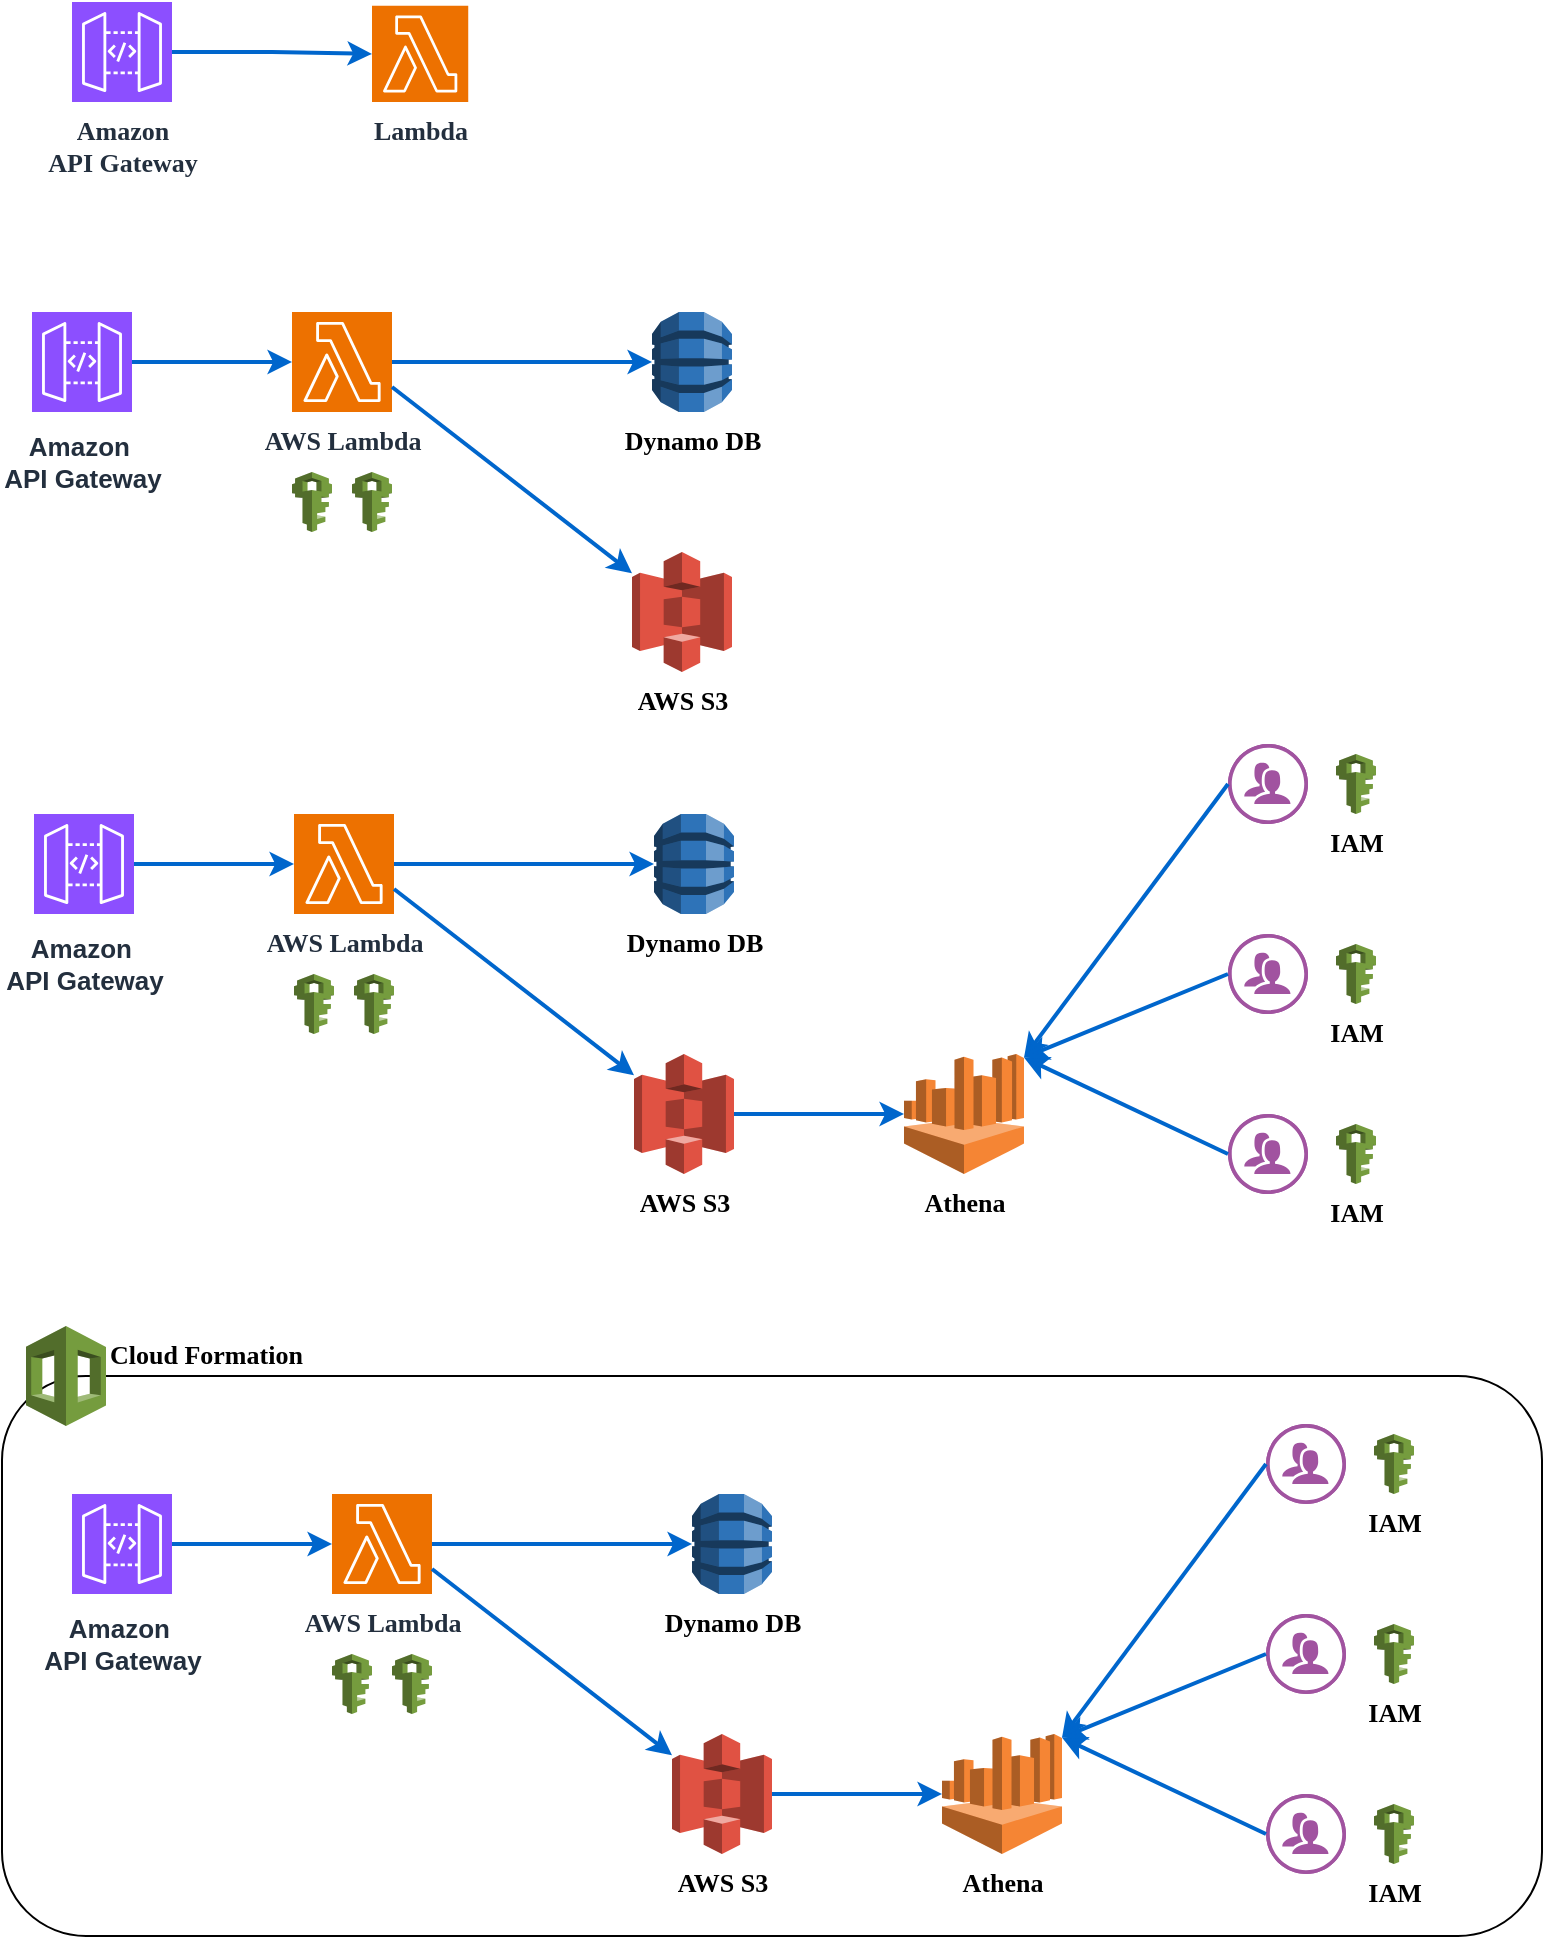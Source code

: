 <mxfile version="26.0.16">
  <diagram name="AWS - Cloud Fomrmation" id="aZEKCqolhBAyi9wqwAzr">
    <mxGraphModel dx="1308" dy="858" grid="1" gridSize="10" guides="1" tooltips="1" connect="1" arrows="1" fold="1" page="1" pageScale="1" pageWidth="850" pageHeight="1100" math="0" shadow="0">
      <root>
        <mxCell id="0" />
        <mxCell id="1" parent="0" />
        <mxCell id="V_hFDK-3DVVq3nH4Hdd5-1" value="Amazon&lt;div&gt;API Gateway&lt;/div&gt;" style="sketch=0;points=[[0,0,0],[0.25,0,0],[0.5,0,0],[0.75,0,0],[1,0,0],[0,1,0],[0.25,1,0],[0.5,1,0],[0.75,1,0],[1,1,0],[0,0.25,0],[0,0.5,0],[0,0.75,0],[1,0.25,0],[1,0.5,0],[1,0.75,0]];outlineConnect=0;fontColor=#232F3E;fillColor=#8C4FFF;strokeColor=#ffffff;dashed=0;verticalLabelPosition=bottom;verticalAlign=top;align=center;html=1;fontSize=13;fontStyle=1;aspect=fixed;shape=mxgraph.aws4.resourceIcon;resIcon=mxgraph.aws4.api_gateway;fontFamily=Verdana;" vertex="1" parent="1">
          <mxGeometry x="75" y="70" width="50" height="50" as="geometry" />
        </mxCell>
        <mxCell id="V_hFDK-3DVVq3nH4Hdd5-2" value="Lambda" style="sketch=0;points=[[0,0,0],[0.25,0,0],[0.5,0,0],[0.75,0,0],[1,0,0],[0,1,0],[0.25,1,0],[0.5,1,0],[0.75,1,0],[1,1,0],[0,0.25,0],[0,0.5,0],[0,0.75,0],[1,0.25,0],[1,0.5,0],[1,0.75,0]];outlineConnect=0;fontColor=#232F3E;fillColor=#ED7100;strokeColor=#ffffff;dashed=0;verticalLabelPosition=bottom;verticalAlign=top;align=center;html=1;fontSize=13;fontStyle=1;aspect=fixed;shape=mxgraph.aws4.resourceIcon;resIcon=mxgraph.aws4.lambda;fontFamily=Verdana;" vertex="1" parent="1">
          <mxGeometry x="225" y="71.88" width="48.12" height="48.12" as="geometry" />
        </mxCell>
        <mxCell id="V_hFDK-3DVVq3nH4Hdd5-3" style="edgeStyle=orthogonalEdgeStyle;rounded=0;orthogonalLoop=1;jettySize=auto;html=1;exitX=1;exitY=0.5;exitDx=0;exitDy=0;exitPerimeter=0;entryX=0;entryY=0.5;entryDx=0;entryDy=0;entryPerimeter=0;strokeColor=light-dark(#0066CC,#EDEDED);strokeWidth=2;" edge="1" parent="1" source="V_hFDK-3DVVq3nH4Hdd5-1" target="V_hFDK-3DVVq3nH4Hdd5-2">
          <mxGeometry relative="1" as="geometry" />
        </mxCell>
        <mxCell id="V_hFDK-3DVVq3nH4Hdd5-4" style="edgeStyle=orthogonalEdgeStyle;rounded=0;orthogonalLoop=1;jettySize=auto;html=1;exitX=1;exitY=0.5;exitDx=0;exitDy=0;exitPerimeter=0;fontColor=#FF8000;labelBackgroundColor=none;strokeColor=light-dark(#0066CC,#EDEDED);strokeWidth=2;" edge="1" parent="1" source="V_hFDK-3DVVq3nH4Hdd5-5" target="V_hFDK-3DVVq3nH4Hdd5-6">
          <mxGeometry relative="1" as="geometry" />
        </mxCell>
        <mxCell id="V_hFDK-3DVVq3nH4Hdd5-5" value="&lt;h4&gt;&lt;font style=&quot;font-size: 13px;&quot;&gt;Amazon&amp;nbsp;&lt;br&gt;&lt;span style=&quot;background-color: transparent; color: light-dark(rgb(35, 47, 62), rgb(189, 199, 212));&quot;&gt;&lt;font style=&quot;&quot;&gt;API Gateway&lt;/font&gt;&lt;/span&gt;&lt;/font&gt;&lt;/h4&gt;" style="sketch=0;points=[[0,0,0],[0.25,0,0],[0.5,0,0],[0.75,0,0],[1,0,0],[0,1,0],[0.25,1,0],[0.5,1,0],[0.75,1,0],[1,1,0],[0,0.25,0],[0,0.5,0],[0,0.75,0],[1,0.25,0],[1,0.5,0],[1,0.75,0]];outlineConnect=0;fontColor=#232F3E;fillColor=#8C4FFF;strokeColor=#ffffff;dashed=0;verticalLabelPosition=bottom;verticalAlign=middle;align=center;html=1;fontSize=12;fontStyle=0;aspect=fixed;shape=mxgraph.aws4.resourceIcon;resIcon=mxgraph.aws4.api_gateway;" vertex="1" parent="1">
          <mxGeometry x="56" y="476" width="50" height="50" as="geometry" />
        </mxCell>
        <mxCell id="V_hFDK-3DVVq3nH4Hdd5-6" value="AWS Lambda" style="sketch=0;points=[[0,0,0],[0.25,0,0],[0.5,0,0],[0.75,0,0],[1,0,0],[0,1,0],[0.25,1,0],[0.5,1,0],[0.75,1,0],[1,1,0],[0,0.25,0],[0,0.5,0],[0,0.75,0],[1,0.25,0],[1,0.5,0],[1,0.75,0]];outlineConnect=0;fontColor=#232F3E;fillColor=#ED7100;strokeColor=#ffffff;dashed=0;verticalLabelPosition=bottom;verticalAlign=top;align=center;html=1;fontSize=13;fontStyle=1;aspect=fixed;shape=mxgraph.aws4.resourceIcon;resIcon=mxgraph.aws4.lambda;fontFamily=Verdana;" vertex="1" parent="1">
          <mxGeometry x="186" y="476" width="50" height="50" as="geometry" />
        </mxCell>
        <mxCell id="V_hFDK-3DVVq3nH4Hdd5-7" value="Dynamo DB" style="outlineConnect=0;dashed=0;verticalLabelPosition=bottom;verticalAlign=top;align=center;html=1;shape=mxgraph.aws3.dynamo_db;fillColor=#2E73B8;gradientColor=none;fontSize=13;fontFamily=Verdana;fontStyle=1" vertex="1" parent="1">
          <mxGeometry x="366" y="476" width="40" height="50" as="geometry" />
        </mxCell>
        <mxCell id="V_hFDK-3DVVq3nH4Hdd5-8" style="edgeStyle=orthogonalEdgeStyle;rounded=0;orthogonalLoop=1;jettySize=auto;html=1;exitX=1;exitY=0.5;exitDx=0;exitDy=0;exitPerimeter=0;strokeColor=light-dark(#0066CC,#EDEDED);strokeWidth=2;" edge="1" parent="1" source="V_hFDK-3DVVq3nH4Hdd5-9" target="V_hFDK-3DVVq3nH4Hdd5-12">
          <mxGeometry relative="1" as="geometry" />
        </mxCell>
        <mxCell id="V_hFDK-3DVVq3nH4Hdd5-9" value="AWS S3" style="outlineConnect=0;dashed=0;verticalLabelPosition=bottom;verticalAlign=top;align=center;html=1;shape=mxgraph.aws3.s3;fillColor=#E05243;gradientColor=none;fontSize=13;fontFamily=Verdana;fontStyle=1" vertex="1" parent="1">
          <mxGeometry x="356" y="596" width="50" height="60" as="geometry" />
        </mxCell>
        <mxCell id="V_hFDK-3DVVq3nH4Hdd5-10" style="edgeStyle=orthogonalEdgeStyle;rounded=0;orthogonalLoop=1;jettySize=auto;html=1;exitX=1;exitY=0.5;exitDx=0;exitDy=0;exitPerimeter=0;entryX=0;entryY=0.5;entryDx=0;entryDy=0;entryPerimeter=0;fontColor=#0066CC;strokeColor=light-dark(#0066CC,#EDEDED);strokeWidth=2;" edge="1" parent="1" source="V_hFDK-3DVVq3nH4Hdd5-6" target="V_hFDK-3DVVq3nH4Hdd5-7">
          <mxGeometry relative="1" as="geometry" />
        </mxCell>
        <mxCell id="V_hFDK-3DVVq3nH4Hdd5-11" value="" style="endArrow=classic;html=1;rounded=0;exitX=1;exitY=0.75;exitDx=0;exitDy=0;exitPerimeter=0;fontColor=#0066CC;strokeColor=light-dark(#0066CC,#EDEDED);strokeWidth=2;" edge="1" parent="1" source="V_hFDK-3DVVq3nH4Hdd5-6" target="V_hFDK-3DVVq3nH4Hdd5-9">
          <mxGeometry width="50" height="50" relative="1" as="geometry">
            <mxPoint x="366" y="856" as="sourcePoint" />
            <mxPoint x="416" y="806" as="targetPoint" />
          </mxGeometry>
        </mxCell>
        <mxCell id="V_hFDK-3DVVq3nH4Hdd5-12" value="Athena" style="outlineConnect=0;dashed=0;verticalLabelPosition=bottom;verticalAlign=top;align=center;html=1;shape=mxgraph.aws3.athena;fillColor=#F58534;gradientColor=none;fontFamily=Verdana;fontSize=13;fontStyle=1" vertex="1" parent="1">
          <mxGeometry x="491" y="596" width="60" height="60" as="geometry" />
        </mxCell>
        <mxCell id="V_hFDK-3DVVq3nH4Hdd5-13" value="IAM" style="outlineConnect=0;dashed=0;verticalLabelPosition=bottom;verticalAlign=top;align=center;html=1;shape=mxgraph.aws3.iam;fillColor=#759C3E;gradientColor=none;fontFamily=Verdana;fontSize=13;fontStyle=1" vertex="1" parent="1">
          <mxGeometry x="707" y="446" width="20" height="30" as="geometry" />
        </mxCell>
        <mxCell id="V_hFDK-3DVVq3nH4Hdd5-14" value="" style="verticalLabelPosition=bottom;sketch=0;html=1;fillColor=#A153A0;strokeColor=#ffffff;verticalAlign=top;align=center;points=[[0,0.5,0],[0.125,0.25,0],[0.25,0,0],[0.5,0,0],[0.75,0,0],[0.875,0.25,0],[1,0.5,0],[0.875,0.75,0],[0.75,1,0],[0.5,1,0],[0.125,0.75,0]];pointerEvents=1;shape=mxgraph.cisco_safe.compositeIcon;bgIcon=ellipse;resIcon=mxgraph.cisco_safe.design.users;" vertex="1" parent="1">
          <mxGeometry x="653" y="441" width="40" height="40" as="geometry" />
        </mxCell>
        <mxCell id="V_hFDK-3DVVq3nH4Hdd5-15" value="IAM" style="outlineConnect=0;dashed=0;verticalLabelPosition=bottom;verticalAlign=top;align=center;html=1;shape=mxgraph.aws3.iam;fillColor=#759C3E;gradientColor=none;fontFamily=Verdana;fontSize=13;fontStyle=1" vertex="1" parent="1">
          <mxGeometry x="707" y="541" width="20" height="30" as="geometry" />
        </mxCell>
        <mxCell id="V_hFDK-3DVVq3nH4Hdd5-16" value="" style="verticalLabelPosition=bottom;sketch=0;html=1;fillColor=#A153A0;strokeColor=#ffffff;verticalAlign=top;align=center;points=[[0,0.5,0],[0.125,0.25,0],[0.25,0,0],[0.5,0,0],[0.75,0,0],[0.875,0.25,0],[1,0.5,0],[0.875,0.75,0],[0.75,1,0],[0.5,1,0],[0.125,0.75,0]];pointerEvents=1;shape=mxgraph.cisco_safe.compositeIcon;bgIcon=ellipse;resIcon=mxgraph.cisco_safe.design.users;" vertex="1" parent="1">
          <mxGeometry x="653" y="536" width="40" height="40" as="geometry" />
        </mxCell>
        <mxCell id="V_hFDK-3DVVq3nH4Hdd5-17" value="IAM" style="outlineConnect=0;dashed=0;verticalLabelPosition=bottom;verticalAlign=top;align=center;html=1;shape=mxgraph.aws3.iam;fillColor=#759C3E;gradientColor=none;fontFamily=Verdana;fontSize=13;fontStyle=1" vertex="1" parent="1">
          <mxGeometry x="707" y="631" width="20" height="30" as="geometry" />
        </mxCell>
        <mxCell id="V_hFDK-3DVVq3nH4Hdd5-18" value="" style="verticalLabelPosition=bottom;sketch=0;html=1;fillColor=#A153A0;strokeColor=#ffffff;verticalAlign=top;align=center;points=[[0,0.5,0],[0.125,0.25,0],[0.25,0,0],[0.5,0,0],[0.75,0,0],[0.875,0.25,0],[1,0.5,0],[0.875,0.75,0],[0.75,1,0],[0.5,1,0],[0.125,0.75,0]];pointerEvents=1;shape=mxgraph.cisco_safe.compositeIcon;bgIcon=ellipse;resIcon=mxgraph.cisco_safe.design.users;" vertex="1" parent="1">
          <mxGeometry x="653" y="626" width="40" height="40" as="geometry" />
        </mxCell>
        <mxCell id="V_hFDK-3DVVq3nH4Hdd5-19" value="" style="endArrow=classic;html=1;rounded=0;exitX=0;exitY=0.5;exitDx=0;exitDy=0;exitPerimeter=0;fontColor=#0066CC;strokeColor=light-dark(#0066CC,#EDEDED);strokeWidth=2;entryX=1;entryY=0.03;entryDx=0;entryDy=0;entryPerimeter=0;" edge="1" parent="1" source="V_hFDK-3DVVq3nH4Hdd5-18" target="V_hFDK-3DVVq3nH4Hdd5-12">
          <mxGeometry width="50" height="50" relative="1" as="geometry">
            <mxPoint x="246" y="524" as="sourcePoint" />
            <mxPoint x="366" y="617" as="targetPoint" />
          </mxGeometry>
        </mxCell>
        <mxCell id="V_hFDK-3DVVq3nH4Hdd5-20" value="" style="endArrow=classic;html=1;rounded=0;exitX=0;exitY=0.5;exitDx=0;exitDy=0;exitPerimeter=0;fontColor=#0066CC;strokeColor=light-dark(#0066CC,#EDEDED);strokeWidth=2;entryX=1;entryY=0.03;entryDx=0;entryDy=0;entryPerimeter=0;" edge="1" parent="1" source="V_hFDK-3DVVq3nH4Hdd5-16" target="V_hFDK-3DVVq3nH4Hdd5-12">
          <mxGeometry width="50" height="50" relative="1" as="geometry">
            <mxPoint x="691" y="656" as="sourcePoint" />
            <mxPoint x="561" y="636" as="targetPoint" />
          </mxGeometry>
        </mxCell>
        <mxCell id="V_hFDK-3DVVq3nH4Hdd5-21" value="" style="endArrow=classic;html=1;rounded=0;exitX=0;exitY=0.5;exitDx=0;exitDy=0;exitPerimeter=0;fontColor=#0066CC;strokeColor=light-dark(#0066CC,#EDEDED);strokeWidth=2;entryX=1;entryY=0.03;entryDx=0;entryDy=0;entryPerimeter=0;" edge="1" parent="1" source="V_hFDK-3DVVq3nH4Hdd5-14" target="V_hFDK-3DVVq3nH4Hdd5-12">
          <mxGeometry width="50" height="50" relative="1" as="geometry">
            <mxPoint x="701" y="666" as="sourcePoint" />
            <mxPoint x="571" y="646" as="targetPoint" />
          </mxGeometry>
        </mxCell>
        <mxCell id="V_hFDK-3DVVq3nH4Hdd5-22" value="" style="outlineConnect=0;dashed=0;verticalLabelPosition=bottom;verticalAlign=top;align=center;html=1;shape=mxgraph.aws3.iam;fillColor=#759C3E;gradientColor=none;fontFamily=Verdana;fontSize=13;fontStyle=1" vertex="1" parent="1">
          <mxGeometry x="186" y="556" width="20" height="30" as="geometry" />
        </mxCell>
        <mxCell id="V_hFDK-3DVVq3nH4Hdd5-24" value="" style="rounded=1;whiteSpace=wrap;html=1;" vertex="1" parent="1">
          <mxGeometry x="40" y="757" width="770" height="280" as="geometry" />
        </mxCell>
        <mxCell id="V_hFDK-3DVVq3nH4Hdd5-23" value="" style="outlineConnect=0;dashed=0;verticalLabelPosition=bottom;verticalAlign=top;align=center;html=1;shape=mxgraph.aws3.iam;fillColor=#759C3E;gradientColor=none;fontFamily=Verdana;fontSize=13;fontStyle=1" vertex="1" parent="1">
          <mxGeometry x="216" y="556" width="20" height="30" as="geometry" />
        </mxCell>
        <mxCell id="V_hFDK-3DVVq3nH4Hdd5-25" value="Cloud Formation" style="outlineConnect=0;dashed=0;verticalLabelPosition=middle;verticalAlign=top;align=left;html=1;shape=mxgraph.aws3.cloudformation;fillColor=#759C3E;gradientColor=none;labelPosition=right;fontFamily=Verdana;fontStyle=1;fontSize=13;" vertex="1" parent="1">
          <mxGeometry x="52" y="732" width="40" height="50" as="geometry" />
        </mxCell>
        <mxCell id="V_hFDK-3DVVq3nH4Hdd5-26" style="edgeStyle=orthogonalEdgeStyle;rounded=0;orthogonalLoop=1;jettySize=auto;html=1;exitX=1;exitY=0.5;exitDx=0;exitDy=0;exitPerimeter=0;fontColor=#FF8000;labelBackgroundColor=none;strokeColor=light-dark(#0066CC,#EDEDED);strokeWidth=2;" edge="1" parent="1" source="V_hFDK-3DVVq3nH4Hdd5-27" target="V_hFDK-3DVVq3nH4Hdd5-28">
          <mxGeometry relative="1" as="geometry" />
        </mxCell>
        <mxCell id="V_hFDK-3DVVq3nH4Hdd5-27" value="&lt;h4&gt;&lt;font style=&quot;font-size: 13px;&quot;&gt;Amazon&amp;nbsp;&lt;br&gt;&lt;span style=&quot;background-color: transparent; color: light-dark(rgb(35, 47, 62), rgb(189, 199, 212));&quot;&gt;&lt;font style=&quot;&quot;&gt;API Gateway&lt;/font&gt;&lt;/span&gt;&lt;/font&gt;&lt;/h4&gt;" style="sketch=0;points=[[0,0,0],[0.25,0,0],[0.5,0,0],[0.75,0,0],[1,0,0],[0,1,0],[0.25,1,0],[0.5,1,0],[0.75,1,0],[1,1,0],[0,0.25,0],[0,0.5,0],[0,0.75,0],[1,0.25,0],[1,0.5,0],[1,0.75,0]];outlineConnect=0;fontColor=#232F3E;fillColor=#8C4FFF;strokeColor=#ffffff;dashed=0;verticalLabelPosition=bottom;verticalAlign=middle;align=center;html=1;fontSize=12;fontStyle=0;aspect=fixed;shape=mxgraph.aws4.resourceIcon;resIcon=mxgraph.aws4.api_gateway;" vertex="1" parent="1">
          <mxGeometry x="75" y="816" width="50" height="50" as="geometry" />
        </mxCell>
        <mxCell id="V_hFDK-3DVVq3nH4Hdd5-28" value="AWS Lambda" style="sketch=0;points=[[0,0,0],[0.25,0,0],[0.5,0,0],[0.75,0,0],[1,0,0],[0,1,0],[0.25,1,0],[0.5,1,0],[0.75,1,0],[1,1,0],[0,0.25,0],[0,0.5,0],[0,0.75,0],[1,0.25,0],[1,0.5,0],[1,0.75,0]];outlineConnect=0;fontColor=#232F3E;fillColor=#ED7100;strokeColor=#ffffff;dashed=0;verticalLabelPosition=bottom;verticalAlign=top;align=center;html=1;fontSize=13;fontStyle=1;aspect=fixed;shape=mxgraph.aws4.resourceIcon;resIcon=mxgraph.aws4.lambda;fontFamily=Verdana;" vertex="1" parent="1">
          <mxGeometry x="205" y="816" width="50" height="50" as="geometry" />
        </mxCell>
        <mxCell id="V_hFDK-3DVVq3nH4Hdd5-29" value="Dynamo DB" style="outlineConnect=0;dashed=0;verticalLabelPosition=bottom;verticalAlign=top;align=center;html=1;shape=mxgraph.aws3.dynamo_db;fillColor=#2E73B8;gradientColor=none;fontSize=13;fontFamily=Verdana;fontStyle=1" vertex="1" parent="1">
          <mxGeometry x="385" y="816" width="40" height="50" as="geometry" />
        </mxCell>
        <mxCell id="V_hFDK-3DVVq3nH4Hdd5-30" style="edgeStyle=orthogonalEdgeStyle;rounded=0;orthogonalLoop=1;jettySize=auto;html=1;exitX=1;exitY=0.5;exitDx=0;exitDy=0;exitPerimeter=0;strokeColor=light-dark(#0066CC,#EDEDED);strokeWidth=2;" edge="1" parent="1" source="V_hFDK-3DVVq3nH4Hdd5-31" target="V_hFDK-3DVVq3nH4Hdd5-34">
          <mxGeometry relative="1" as="geometry" />
        </mxCell>
        <mxCell id="V_hFDK-3DVVq3nH4Hdd5-31" value="AWS S3" style="outlineConnect=0;dashed=0;verticalLabelPosition=bottom;verticalAlign=top;align=center;html=1;shape=mxgraph.aws3.s3;fillColor=#E05243;gradientColor=none;fontSize=13;fontFamily=Verdana;fontStyle=1" vertex="1" parent="1">
          <mxGeometry x="375" y="936" width="50" height="60" as="geometry" />
        </mxCell>
        <mxCell id="V_hFDK-3DVVq3nH4Hdd5-32" style="edgeStyle=orthogonalEdgeStyle;rounded=0;orthogonalLoop=1;jettySize=auto;html=1;exitX=1;exitY=0.5;exitDx=0;exitDy=0;exitPerimeter=0;entryX=0;entryY=0.5;entryDx=0;entryDy=0;entryPerimeter=0;fontColor=#0066CC;strokeColor=light-dark(#0066CC,#EDEDED);strokeWidth=2;" edge="1" parent="1" source="V_hFDK-3DVVq3nH4Hdd5-28" target="V_hFDK-3DVVq3nH4Hdd5-29">
          <mxGeometry relative="1" as="geometry" />
        </mxCell>
        <mxCell id="V_hFDK-3DVVq3nH4Hdd5-33" value="" style="endArrow=classic;html=1;rounded=0;exitX=1;exitY=0.75;exitDx=0;exitDy=0;exitPerimeter=0;fontColor=#0066CC;strokeColor=light-dark(#0066CC,#EDEDED);strokeWidth=2;" edge="1" parent="1" source="V_hFDK-3DVVq3nH4Hdd5-28" target="V_hFDK-3DVVq3nH4Hdd5-31">
          <mxGeometry width="50" height="50" relative="1" as="geometry">
            <mxPoint x="385" y="1196" as="sourcePoint" />
            <mxPoint x="435" y="1146" as="targetPoint" />
          </mxGeometry>
        </mxCell>
        <mxCell id="V_hFDK-3DVVq3nH4Hdd5-34" value="Athena" style="outlineConnect=0;dashed=0;verticalLabelPosition=bottom;verticalAlign=top;align=center;html=1;shape=mxgraph.aws3.athena;fillColor=#F58534;gradientColor=none;fontFamily=Verdana;fontSize=13;fontStyle=1" vertex="1" parent="1">
          <mxGeometry x="510" y="936" width="60" height="60" as="geometry" />
        </mxCell>
        <mxCell id="V_hFDK-3DVVq3nH4Hdd5-35" value="IAM" style="outlineConnect=0;dashed=0;verticalLabelPosition=bottom;verticalAlign=top;align=center;html=1;shape=mxgraph.aws3.iam;fillColor=#759C3E;gradientColor=none;fontFamily=Verdana;fontSize=13;fontStyle=1" vertex="1" parent="1">
          <mxGeometry x="726" y="786" width="20" height="30" as="geometry" />
        </mxCell>
        <mxCell id="V_hFDK-3DVVq3nH4Hdd5-36" value="" style="verticalLabelPosition=bottom;sketch=0;html=1;fillColor=#A153A0;strokeColor=#ffffff;verticalAlign=top;align=center;points=[[0,0.5,0],[0.125,0.25,0],[0.25,0,0],[0.5,0,0],[0.75,0,0],[0.875,0.25,0],[1,0.5,0],[0.875,0.75,0],[0.75,1,0],[0.5,1,0],[0.125,0.75,0]];pointerEvents=1;shape=mxgraph.cisco_safe.compositeIcon;bgIcon=ellipse;resIcon=mxgraph.cisco_safe.design.users;" vertex="1" parent="1">
          <mxGeometry x="672" y="781" width="40" height="40" as="geometry" />
        </mxCell>
        <mxCell id="V_hFDK-3DVVq3nH4Hdd5-37" value="IAM" style="outlineConnect=0;dashed=0;verticalLabelPosition=bottom;verticalAlign=top;align=center;html=1;shape=mxgraph.aws3.iam;fillColor=#759C3E;gradientColor=none;fontFamily=Verdana;fontSize=13;fontStyle=1" vertex="1" parent="1">
          <mxGeometry x="726" y="881" width="20" height="30" as="geometry" />
        </mxCell>
        <mxCell id="V_hFDK-3DVVq3nH4Hdd5-38" value="" style="verticalLabelPosition=bottom;sketch=0;html=1;fillColor=#A153A0;strokeColor=#ffffff;verticalAlign=top;align=center;points=[[0,0.5,0],[0.125,0.25,0],[0.25,0,0],[0.5,0,0],[0.75,0,0],[0.875,0.25,0],[1,0.5,0],[0.875,0.75,0],[0.75,1,0],[0.5,1,0],[0.125,0.75,0]];pointerEvents=1;shape=mxgraph.cisco_safe.compositeIcon;bgIcon=ellipse;resIcon=mxgraph.cisco_safe.design.users;" vertex="1" parent="1">
          <mxGeometry x="672" y="876" width="40" height="40" as="geometry" />
        </mxCell>
        <mxCell id="V_hFDK-3DVVq3nH4Hdd5-39" value="IAM" style="outlineConnect=0;dashed=0;verticalLabelPosition=bottom;verticalAlign=top;align=center;html=1;shape=mxgraph.aws3.iam;fillColor=#759C3E;gradientColor=none;fontFamily=Verdana;fontSize=13;fontStyle=1" vertex="1" parent="1">
          <mxGeometry x="726" y="971" width="20" height="30" as="geometry" />
        </mxCell>
        <mxCell id="V_hFDK-3DVVq3nH4Hdd5-40" value="" style="verticalLabelPosition=bottom;sketch=0;html=1;fillColor=#A153A0;strokeColor=#ffffff;verticalAlign=top;align=center;points=[[0,0.5,0],[0.125,0.25,0],[0.25,0,0],[0.5,0,0],[0.75,0,0],[0.875,0.25,0],[1,0.5,0],[0.875,0.75,0],[0.75,1,0],[0.5,1,0],[0.125,0.75,0]];pointerEvents=1;shape=mxgraph.cisco_safe.compositeIcon;bgIcon=ellipse;resIcon=mxgraph.cisco_safe.design.users;" vertex="1" parent="1">
          <mxGeometry x="672" y="966" width="40" height="40" as="geometry" />
        </mxCell>
        <mxCell id="V_hFDK-3DVVq3nH4Hdd5-41" value="" style="endArrow=classic;html=1;rounded=0;exitX=0;exitY=0.5;exitDx=0;exitDy=0;exitPerimeter=0;fontColor=#0066CC;strokeColor=light-dark(#0066CC,#EDEDED);strokeWidth=2;entryX=1;entryY=0.03;entryDx=0;entryDy=0;entryPerimeter=0;" edge="1" parent="1" source="V_hFDK-3DVVq3nH4Hdd5-40" target="V_hFDK-3DVVq3nH4Hdd5-34">
          <mxGeometry width="50" height="50" relative="1" as="geometry">
            <mxPoint x="265" y="864" as="sourcePoint" />
            <mxPoint x="385" y="957" as="targetPoint" />
          </mxGeometry>
        </mxCell>
        <mxCell id="V_hFDK-3DVVq3nH4Hdd5-42" value="" style="endArrow=classic;html=1;rounded=0;exitX=0;exitY=0.5;exitDx=0;exitDy=0;exitPerimeter=0;fontColor=#0066CC;strokeColor=light-dark(#0066CC,#EDEDED);strokeWidth=2;entryX=1;entryY=0.03;entryDx=0;entryDy=0;entryPerimeter=0;" edge="1" parent="1" source="V_hFDK-3DVVq3nH4Hdd5-38" target="V_hFDK-3DVVq3nH4Hdd5-34">
          <mxGeometry width="50" height="50" relative="1" as="geometry">
            <mxPoint x="710" y="996" as="sourcePoint" />
            <mxPoint x="580" y="976" as="targetPoint" />
          </mxGeometry>
        </mxCell>
        <mxCell id="V_hFDK-3DVVq3nH4Hdd5-43" value="" style="endArrow=classic;html=1;rounded=0;exitX=0;exitY=0.5;exitDx=0;exitDy=0;exitPerimeter=0;fontColor=#0066CC;strokeColor=light-dark(#0066CC,#EDEDED);strokeWidth=2;entryX=1;entryY=0.03;entryDx=0;entryDy=0;entryPerimeter=0;" edge="1" parent="1" source="V_hFDK-3DVVq3nH4Hdd5-36" target="V_hFDK-3DVVq3nH4Hdd5-34">
          <mxGeometry width="50" height="50" relative="1" as="geometry">
            <mxPoint x="720" y="1006" as="sourcePoint" />
            <mxPoint x="590" y="986" as="targetPoint" />
          </mxGeometry>
        </mxCell>
        <mxCell id="V_hFDK-3DVVq3nH4Hdd5-44" value="" style="outlineConnect=0;dashed=0;verticalLabelPosition=bottom;verticalAlign=top;align=center;html=1;shape=mxgraph.aws3.iam;fillColor=#759C3E;gradientColor=none;fontFamily=Verdana;fontSize=13;fontStyle=1" vertex="1" parent="1">
          <mxGeometry x="205" y="896" width="20" height="30" as="geometry" />
        </mxCell>
        <mxCell id="V_hFDK-3DVVq3nH4Hdd5-45" value="" style="outlineConnect=0;dashed=0;verticalLabelPosition=bottom;verticalAlign=top;align=center;html=1;shape=mxgraph.aws3.iam;fillColor=#759C3E;gradientColor=none;fontFamily=Verdana;fontSize=13;fontStyle=1" vertex="1" parent="1">
          <mxGeometry x="235" y="896" width="20" height="30" as="geometry" />
        </mxCell>
        <mxCell id="V_hFDK-3DVVq3nH4Hdd5-46" style="edgeStyle=orthogonalEdgeStyle;rounded=0;orthogonalLoop=1;jettySize=auto;html=1;exitX=1;exitY=0.5;exitDx=0;exitDy=0;exitPerimeter=0;fontColor=#FF8000;labelBackgroundColor=none;strokeColor=light-dark(#0066CC,#EDEDED);strokeWidth=2;" edge="1" parent="1" source="V_hFDK-3DVVq3nH4Hdd5-47" target="V_hFDK-3DVVq3nH4Hdd5-48">
          <mxGeometry relative="1" as="geometry" />
        </mxCell>
        <mxCell id="V_hFDK-3DVVq3nH4Hdd5-47" value="&lt;h4&gt;&lt;font style=&quot;font-size: 13px;&quot;&gt;Amazon&amp;nbsp;&lt;br&gt;&lt;span style=&quot;background-color: transparent; color: light-dark(rgb(35, 47, 62), rgb(189, 199, 212));&quot;&gt;&lt;font style=&quot;&quot;&gt;API Gateway&lt;/font&gt;&lt;/span&gt;&lt;/font&gt;&lt;/h4&gt;" style="sketch=0;points=[[0,0,0],[0.25,0,0],[0.5,0,0],[0.75,0,0],[1,0,0],[0,1,0],[0.25,1,0],[0.5,1,0],[0.75,1,0],[1,1,0],[0,0.25,0],[0,0.5,0],[0,0.75,0],[1,0.25,0],[1,0.5,0],[1,0.75,0]];outlineConnect=0;fontColor=#232F3E;fillColor=#8C4FFF;strokeColor=#ffffff;dashed=0;verticalLabelPosition=bottom;verticalAlign=middle;align=center;html=1;fontSize=12;fontStyle=0;aspect=fixed;shape=mxgraph.aws4.resourceIcon;resIcon=mxgraph.aws4.api_gateway;" vertex="1" parent="1">
          <mxGeometry x="55" y="225" width="50" height="50" as="geometry" />
        </mxCell>
        <mxCell id="V_hFDK-3DVVq3nH4Hdd5-48" value="AWS Lambda" style="sketch=0;points=[[0,0,0],[0.25,0,0],[0.5,0,0],[0.75,0,0],[1,0,0],[0,1,0],[0.25,1,0],[0.5,1,0],[0.75,1,0],[1,1,0],[0,0.25,0],[0,0.5,0],[0,0.75,0],[1,0.25,0],[1,0.5,0],[1,0.75,0]];outlineConnect=0;fontColor=#232F3E;fillColor=#ED7100;strokeColor=#ffffff;dashed=0;verticalLabelPosition=bottom;verticalAlign=top;align=center;html=1;fontSize=13;fontStyle=1;aspect=fixed;shape=mxgraph.aws4.resourceIcon;resIcon=mxgraph.aws4.lambda;fontFamily=Verdana;" vertex="1" parent="1">
          <mxGeometry x="185" y="225" width="50" height="50" as="geometry" />
        </mxCell>
        <mxCell id="V_hFDK-3DVVq3nH4Hdd5-49" value="Dynamo DB" style="outlineConnect=0;dashed=0;verticalLabelPosition=bottom;verticalAlign=top;align=center;html=1;shape=mxgraph.aws3.dynamo_db;fillColor=#2E73B8;gradientColor=none;fontSize=13;fontFamily=Verdana;fontStyle=1" vertex="1" parent="1">
          <mxGeometry x="365" y="225" width="40" height="50" as="geometry" />
        </mxCell>
        <mxCell id="V_hFDK-3DVVq3nH4Hdd5-51" value="AWS S3" style="outlineConnect=0;dashed=0;verticalLabelPosition=bottom;verticalAlign=top;align=center;html=1;shape=mxgraph.aws3.s3;fillColor=#E05243;gradientColor=none;fontSize=13;fontFamily=Verdana;fontStyle=1" vertex="1" parent="1">
          <mxGeometry x="355" y="345" width="50" height="60" as="geometry" />
        </mxCell>
        <mxCell id="V_hFDK-3DVVq3nH4Hdd5-52" style="edgeStyle=orthogonalEdgeStyle;rounded=0;orthogonalLoop=1;jettySize=auto;html=1;exitX=1;exitY=0.5;exitDx=0;exitDy=0;exitPerimeter=0;entryX=0;entryY=0.5;entryDx=0;entryDy=0;entryPerimeter=0;fontColor=#0066CC;strokeColor=light-dark(#0066CC,#EDEDED);strokeWidth=2;" edge="1" parent="1" source="V_hFDK-3DVVq3nH4Hdd5-48" target="V_hFDK-3DVVq3nH4Hdd5-49">
          <mxGeometry relative="1" as="geometry" />
        </mxCell>
        <mxCell id="V_hFDK-3DVVq3nH4Hdd5-53" value="" style="endArrow=classic;html=1;rounded=0;exitX=1;exitY=0.75;exitDx=0;exitDy=0;exitPerimeter=0;fontColor=#0066CC;strokeColor=light-dark(#0066CC,#EDEDED);strokeWidth=2;" edge="1" parent="1" source="V_hFDK-3DVVq3nH4Hdd5-48" target="V_hFDK-3DVVq3nH4Hdd5-51">
          <mxGeometry width="50" height="50" relative="1" as="geometry">
            <mxPoint x="365" y="605" as="sourcePoint" />
            <mxPoint x="415" y="555" as="targetPoint" />
          </mxGeometry>
        </mxCell>
        <mxCell id="V_hFDK-3DVVq3nH4Hdd5-64" value="" style="outlineConnect=0;dashed=0;verticalLabelPosition=bottom;verticalAlign=top;align=center;html=1;shape=mxgraph.aws3.iam;fillColor=#759C3E;gradientColor=none;fontFamily=Verdana;fontSize=13;fontStyle=1" vertex="1" parent="1">
          <mxGeometry x="185" y="305" width="20" height="30" as="geometry" />
        </mxCell>
        <mxCell id="V_hFDK-3DVVq3nH4Hdd5-65" value="" style="outlineConnect=0;dashed=0;verticalLabelPosition=bottom;verticalAlign=top;align=center;html=1;shape=mxgraph.aws3.iam;fillColor=#759C3E;gradientColor=none;fontFamily=Verdana;fontSize=13;fontStyle=1" vertex="1" parent="1">
          <mxGeometry x="215" y="305" width="20" height="30" as="geometry" />
        </mxCell>
      </root>
    </mxGraphModel>
  </diagram>
</mxfile>
